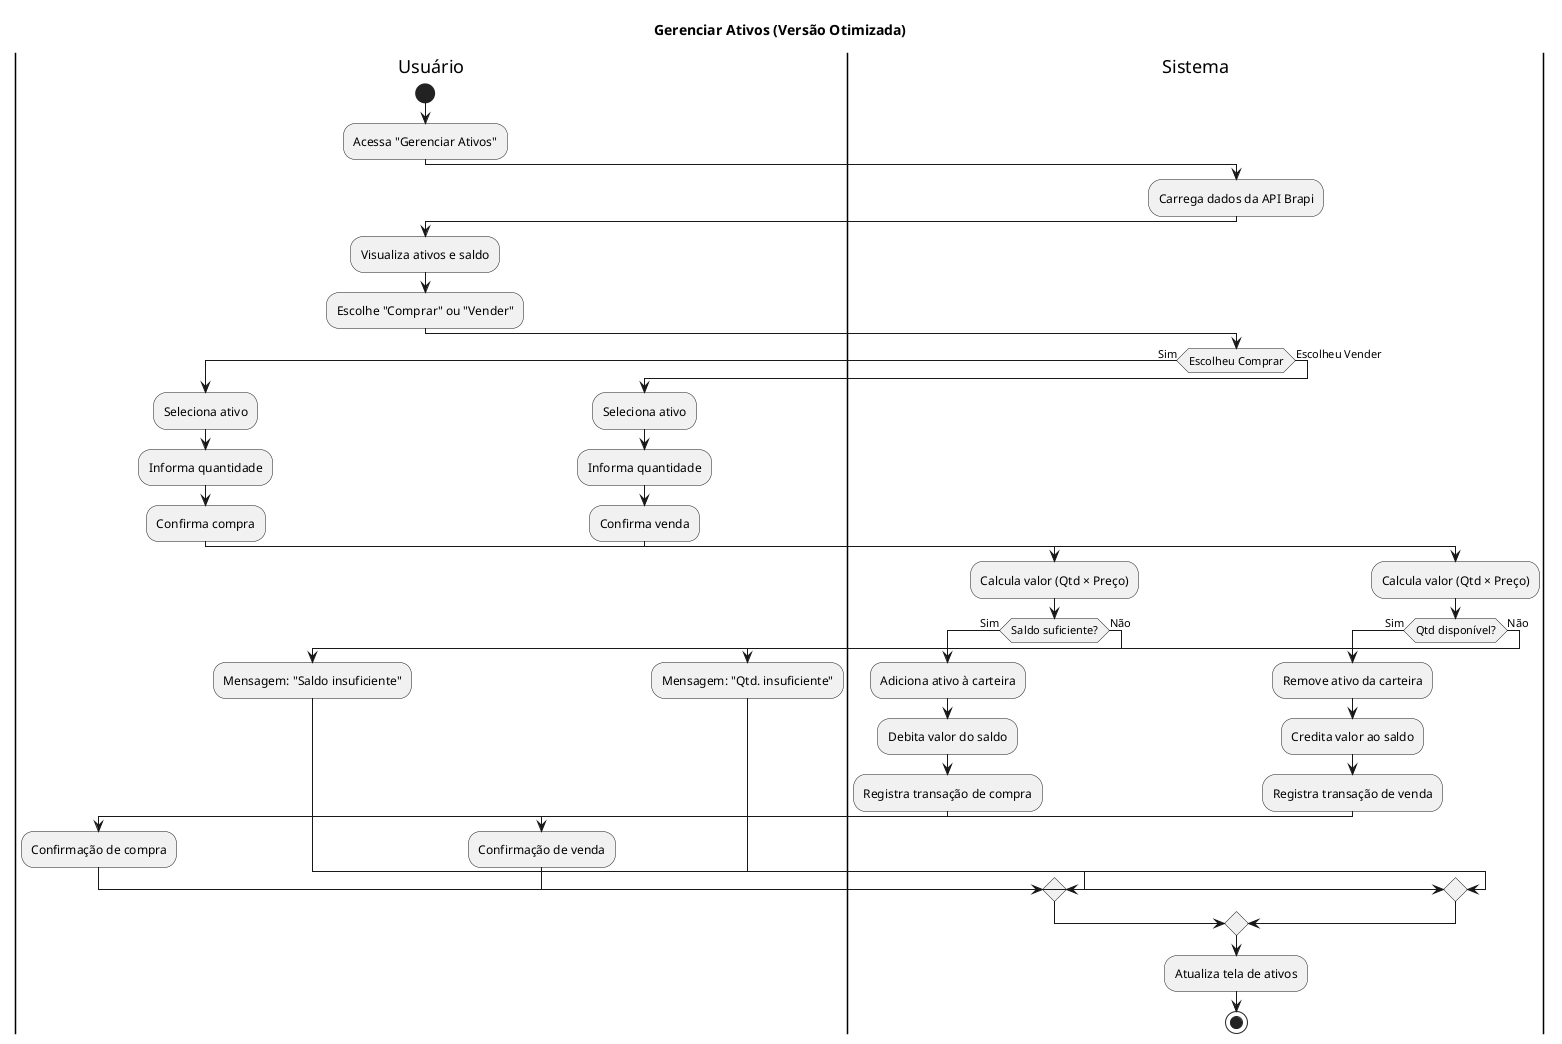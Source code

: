 @startuml

title Gerenciar Ativos (Versão Otimizada)

|Usuário|
start
:Acessa "Gerenciar Ativos";

|Sistema|
:Carrega dados da API Brapi;

|Usuário|
:Visualiza ativos e saldo;
:Escolhe "Comprar" ou "Vender";

|Sistema|
if (Escolheu Comprar) then (Sim)

    |Usuário|
    :Seleciona ativo;
    :Informa quantidade;
    :Confirma compra;

    |Sistema|
    :Calcula valor (Qtd × Preço);
    if (Saldo suficiente?) then (Sim)
        :Adiciona ativo à carteira;
        :Debita valor do saldo;
        :Registra transação de compra;

        |Usuário|
        :Confirmação de compra;
    else (Não)
        |Usuário|
        :Mensagem: "Saldo insuficiente";
    endif

else (Escolheu Vender)

    |Usuário|
    :Seleciona ativo;
    :Informa quantidade;
    :Confirma venda;

    |Sistema|
    :Calcula valor (Qtd × Preço);
    if (Qtd disponível?) then (Sim)
        :Remove ativo da carteira;
        :Credita valor ao saldo;
        :Registra transação de venda;

        |Usuário|
        :Confirmação de venda;
    else (Não)
        |Usuário|
        :Mensagem: "Qtd. insuficiente";
    endif

endif

|Sistema|
:Atualiza tela de ativos;
stop

@enduml
